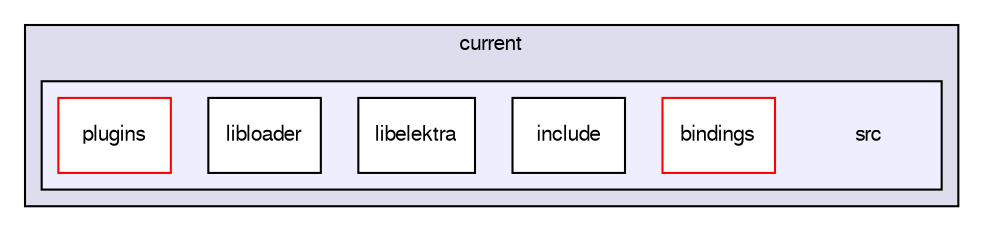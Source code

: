 digraph "/home/markus/Projekte/Elektra/current/src/" {
  compound=true
  node [ fontsize="10", fontname="FreeSans"];
  edge [ labelfontsize="10", labelfontname="FreeSans"];
  subgraph clusterdir_076a55733ba97f3c508709d7064ea819 {
    graph [ bgcolor="#ddddee", pencolor="black", label="current" fontname="FreeSans", fontsize="10", URL="dir_076a55733ba97f3c508709d7064ea819.html"]
  subgraph clusterdir_040b7816fa07da873994562ccfc2f7a9 {
    graph [ bgcolor="#eeeeff", pencolor="black", label="" URL="dir_040b7816fa07da873994562ccfc2f7a9.html"];
    dir_040b7816fa07da873994562ccfc2f7a9 [shape=plaintext label="src"];
    dir_bb147b2c3223e55d874c1f8cff43fc88 [shape=box label="bindings" color="red" fillcolor="white" style="filled" URL="dir_bb147b2c3223e55d874c1f8cff43fc88.html"];
    dir_2a6ecca1342d40ec94d4cf26b95ef4be [shape=box label="include" color="black" fillcolor="white" style="filled" URL="dir_2a6ecca1342d40ec94d4cf26b95ef4be.html"];
    dir_59d3d8c523ac4421faf9adbd029d8acb [shape=box label="libelektra" color="black" fillcolor="white" style="filled" URL="dir_59d3d8c523ac4421faf9adbd029d8acb.html"];
    dir_2af0805e6bd70e4c274f781abb21e745 [shape=box label="libloader" color="black" fillcolor="white" style="filled" URL="dir_2af0805e6bd70e4c274f781abb21e745.html"];
    dir_fa7d91e2ae81b564cb189eaf369b1c7b [shape=box label="plugins" color="red" fillcolor="white" style="filled" URL="dir_fa7d91e2ae81b564cb189eaf369b1c7b.html"];
  }
  }
}
